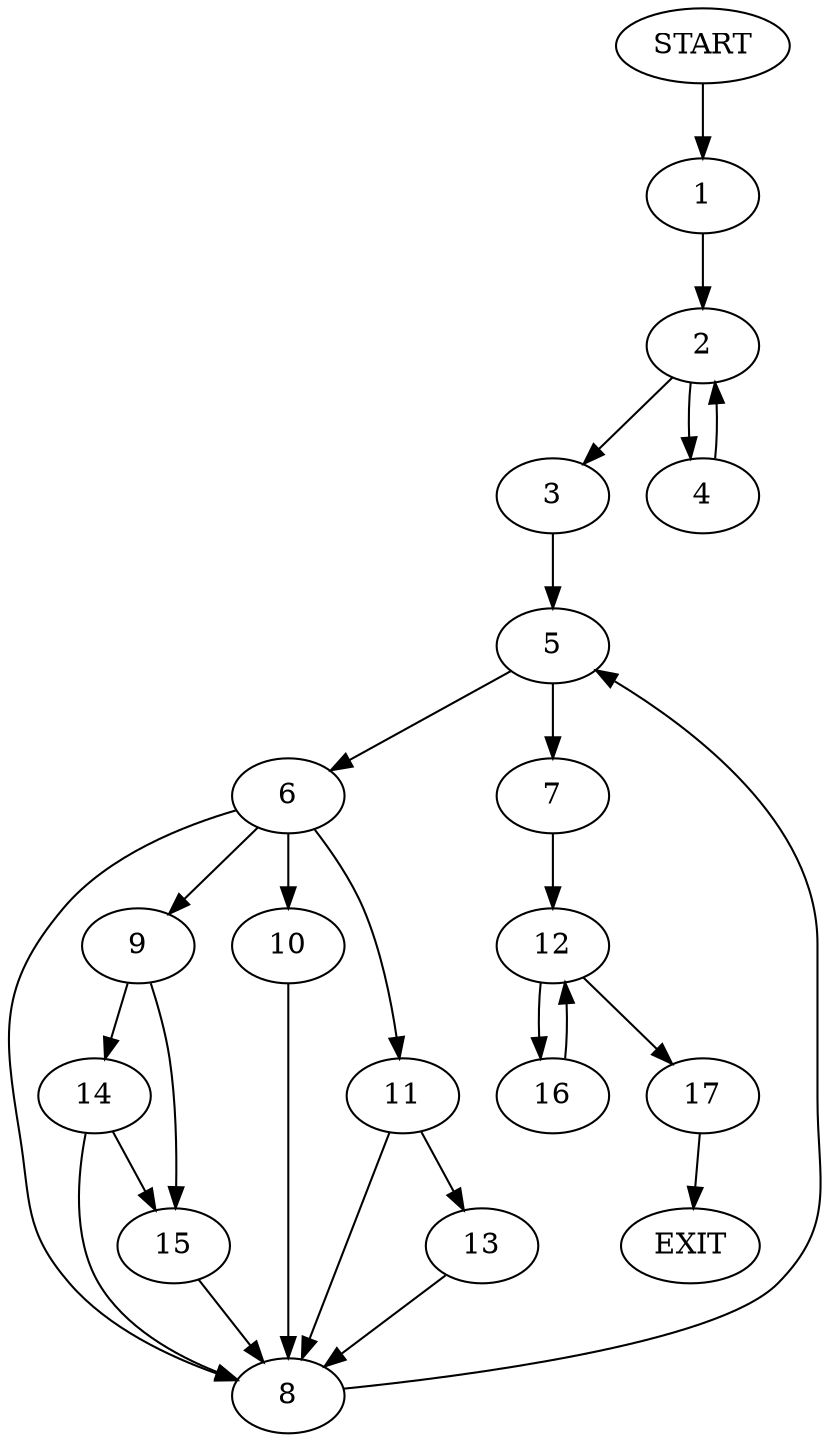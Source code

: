 digraph {
0 [label="START"]
18 [label="EXIT"]
0 -> 1
1 -> 2
2 -> 3
2 -> 4
4 -> 2
3 -> 5
5 -> 6
5 -> 7
6 -> 8
6 -> 9
6 -> 10
6 -> 11
7 -> 12
11 -> 8
11 -> 13
9 -> 14
9 -> 15
8 -> 5
10 -> 8
13 -> 8
15 -> 8
14 -> 8
14 -> 15
12 -> 16
12 -> 17
16 -> 12
17 -> 18
}
